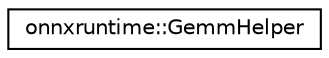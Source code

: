 digraph "Graphical Class Hierarchy"
{
  edge [fontname="Helvetica",fontsize="10",labelfontname="Helvetica",labelfontsize="10"];
  node [fontname="Helvetica",fontsize="10",shape=record];
  rankdir="LR";
  Node0 [label="onnxruntime::GemmHelper",height=0.2,width=0.4,color="black", fillcolor="white", style="filled",URL="$classonnxruntime_1_1GemmHelper.html"];
}

